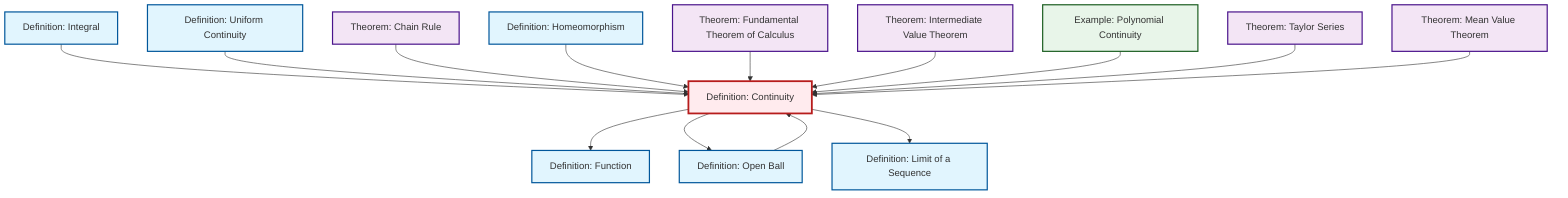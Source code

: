 graph TD
    classDef definition fill:#e1f5fe,stroke:#01579b,stroke-width:2px
    classDef theorem fill:#f3e5f5,stroke:#4a148c,stroke-width:2px
    classDef axiom fill:#fff3e0,stroke:#e65100,stroke-width:2px
    classDef example fill:#e8f5e9,stroke:#1b5e20,stroke-width:2px
    classDef current fill:#ffebee,stroke:#b71c1c,stroke-width:3px
    def-integral["Definition: Integral"]:::definition
    thm-chain-rule["Theorem: Chain Rule"]:::theorem
    thm-taylor-series["Theorem: Taylor Series"]:::theorem
    def-continuity["Definition: Continuity"]:::definition
    def-limit["Definition: Limit of a Sequence"]:::definition
    def-function["Definition: Function"]:::definition
    thm-intermediate-value["Theorem: Intermediate Value Theorem"]:::theorem
    ex-polynomial-continuity["Example: Polynomial Continuity"]:::example
    def-homeomorphism["Definition: Homeomorphism"]:::definition
    def-open-ball["Definition: Open Ball"]:::definition
    thm-fundamental-calculus["Theorem: Fundamental Theorem of Calculus"]:::theorem
    thm-mean-value["Theorem: Mean Value Theorem"]:::theorem
    def-uniform-continuity["Definition: Uniform Continuity"]:::definition
    def-open-ball --> def-continuity
    def-integral --> def-continuity
    def-uniform-continuity --> def-continuity
    thm-chain-rule --> def-continuity
    def-continuity --> def-function
    def-homeomorphism --> def-continuity
    thm-fundamental-calculus --> def-continuity
    thm-intermediate-value --> def-continuity
    ex-polynomial-continuity --> def-continuity
    thm-taylor-series --> def-continuity
    def-continuity --> def-open-ball
    thm-mean-value --> def-continuity
    def-continuity --> def-limit
    class def-continuity current